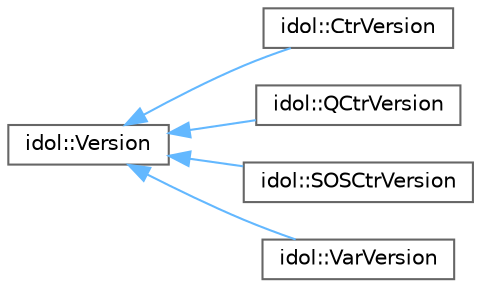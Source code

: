 digraph "Graphical Class Hierarchy"
{
 // LATEX_PDF_SIZE
  bgcolor="transparent";
  edge [fontname=Helvetica,fontsize=10,labelfontname=Helvetica,labelfontsize=10];
  node [fontname=Helvetica,fontsize=10,shape=box,height=0.2,width=0.4];
  rankdir="LR";
  Node0 [id="Node000000",label="idol::Version",height=0.2,width=0.4,color="grey40", fillcolor="white", style="filled",URL="$classidol_1_1Version.html",tooltip=" "];
  Node0 -> Node1 [id="edge189_Node000000_Node000001",dir="back",color="steelblue1",style="solid",tooltip=" "];
  Node1 [id="Node000001",label="idol::CtrVersion",height=0.2,width=0.4,color="grey40", fillcolor="white", style="filled",URL="$classidol_1_1CtrVersion.html",tooltip=" "];
  Node0 -> Node2 [id="edge190_Node000000_Node000002",dir="back",color="steelblue1",style="solid",tooltip=" "];
  Node2 [id="Node000002",label="idol::QCtrVersion",height=0.2,width=0.4,color="grey40", fillcolor="white", style="filled",URL="$classidol_1_1QCtrVersion.html",tooltip=" "];
  Node0 -> Node3 [id="edge191_Node000000_Node000003",dir="back",color="steelblue1",style="solid",tooltip=" "];
  Node3 [id="Node000003",label="idol::SOSCtrVersion",height=0.2,width=0.4,color="grey40", fillcolor="white", style="filled",URL="$classidol_1_1SOSCtrVersion.html",tooltip=" "];
  Node0 -> Node4 [id="edge192_Node000000_Node000004",dir="back",color="steelblue1",style="solid",tooltip=" "];
  Node4 [id="Node000004",label="idol::VarVersion",height=0.2,width=0.4,color="grey40", fillcolor="white", style="filled",URL="$classidol_1_1VarVersion.html",tooltip=" "];
}
